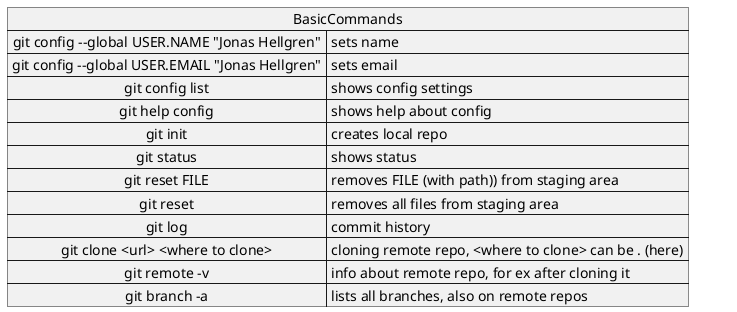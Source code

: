 @startuml
map BasicCommands {
 git config --global USER.NAME "Jonas Hellgren" => sets name
 git config --global USER.EMAIL "Jonas Hellgren" => sets email
 git config list => shows config settings
 git help config  => shows help about config
 git init  => creates local repo
 git status  => shows status
 git reset FILE  => removes FILE (with path)) from staging area
 git reset   => removes all files from staging area
 git log   => commit history
 git clone <url> <where to clone>  => cloning remote repo, <where to clone> can be . (here)
 git remote -v  => info about remote repo, for ex after cloning it
 git branch -a  => lists all branches, also on remote repos
}

BasicCommands --[hidden]> BasicCommands


@enduml